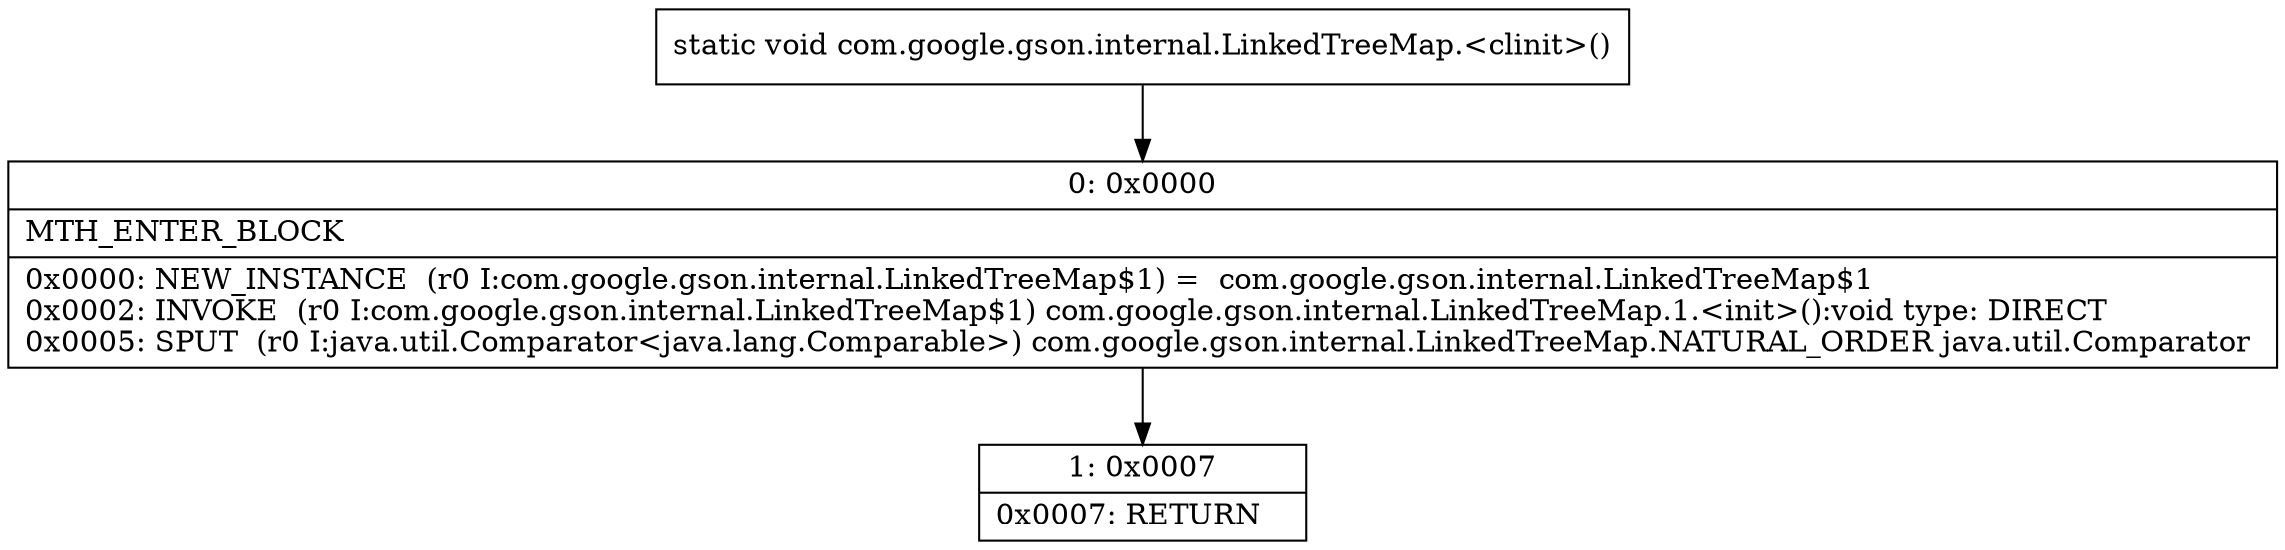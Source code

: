 digraph "CFG forcom.google.gson.internal.LinkedTreeMap.\<clinit\>()V" {
Node_0 [shape=record,label="{0\:\ 0x0000|MTH_ENTER_BLOCK\l|0x0000: NEW_INSTANCE  (r0 I:com.google.gson.internal.LinkedTreeMap$1) =  com.google.gson.internal.LinkedTreeMap$1 \l0x0002: INVOKE  (r0 I:com.google.gson.internal.LinkedTreeMap$1) com.google.gson.internal.LinkedTreeMap.1.\<init\>():void type: DIRECT \l0x0005: SPUT  (r0 I:java.util.Comparator\<java.lang.Comparable\>) com.google.gson.internal.LinkedTreeMap.NATURAL_ORDER java.util.Comparator \l}"];
Node_1 [shape=record,label="{1\:\ 0x0007|0x0007: RETURN   \l}"];
MethodNode[shape=record,label="{static void com.google.gson.internal.LinkedTreeMap.\<clinit\>() }"];
MethodNode -> Node_0;
Node_0 -> Node_1;
}

